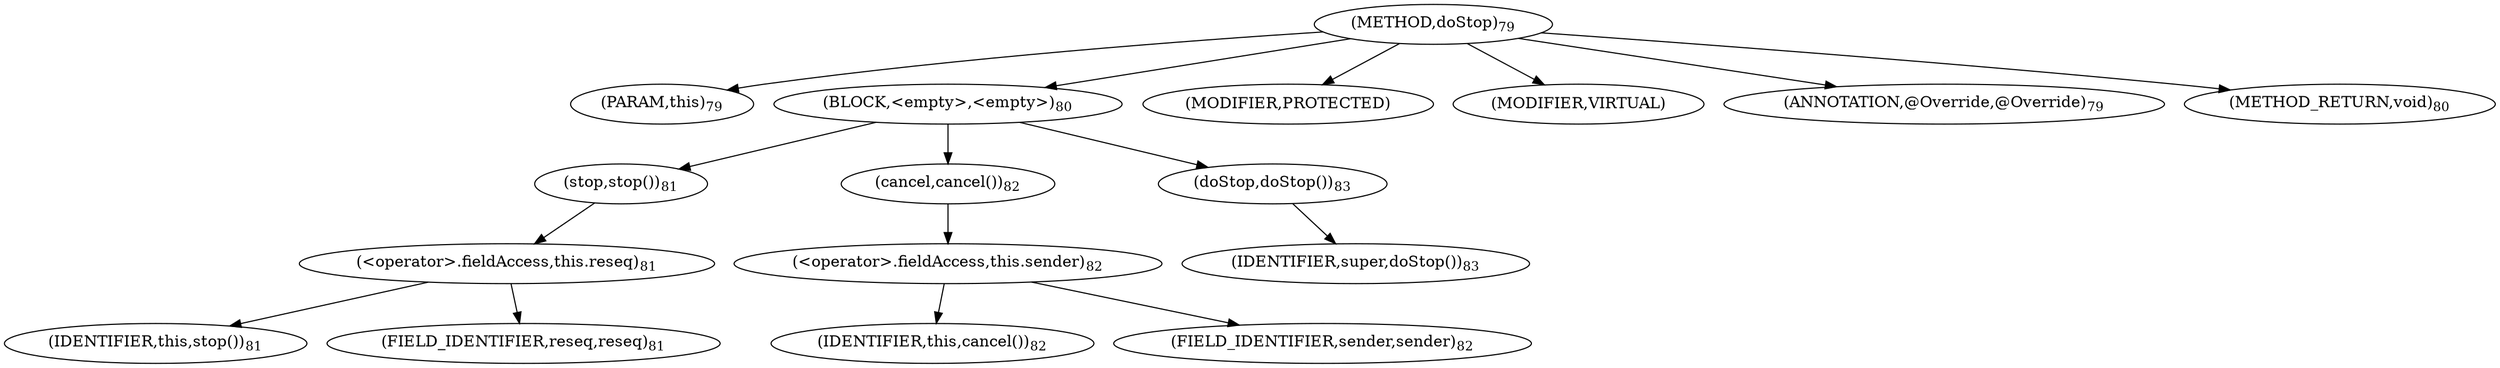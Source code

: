 digraph "doStop" {  
"95" [label = <(METHOD,doStop)<SUB>79</SUB>> ]
"96" [label = <(PARAM,this)<SUB>79</SUB>> ]
"97" [label = <(BLOCK,&lt;empty&gt;,&lt;empty&gt;)<SUB>80</SUB>> ]
"98" [label = <(stop,stop())<SUB>81</SUB>> ]
"99" [label = <(&lt;operator&gt;.fieldAccess,this.reseq)<SUB>81</SUB>> ]
"100" [label = <(IDENTIFIER,this,stop())<SUB>81</SUB>> ]
"101" [label = <(FIELD_IDENTIFIER,reseq,reseq)<SUB>81</SUB>> ]
"102" [label = <(cancel,cancel())<SUB>82</SUB>> ]
"103" [label = <(&lt;operator&gt;.fieldAccess,this.sender)<SUB>82</SUB>> ]
"104" [label = <(IDENTIFIER,this,cancel())<SUB>82</SUB>> ]
"105" [label = <(FIELD_IDENTIFIER,sender,sender)<SUB>82</SUB>> ]
"106" [label = <(doStop,doStop())<SUB>83</SUB>> ]
"107" [label = <(IDENTIFIER,super,doStop())<SUB>83</SUB>> ]
"108" [label = <(MODIFIER,PROTECTED)> ]
"109" [label = <(MODIFIER,VIRTUAL)> ]
"110" [label = <(ANNOTATION,@Override,@Override)<SUB>79</SUB>> ]
"111" [label = <(METHOD_RETURN,void)<SUB>80</SUB>> ]
  "95" -> "96" 
  "95" -> "97" 
  "95" -> "108" 
  "95" -> "109" 
  "95" -> "110" 
  "95" -> "111" 
  "97" -> "98" 
  "97" -> "102" 
  "97" -> "106" 
  "98" -> "99" 
  "99" -> "100" 
  "99" -> "101" 
  "102" -> "103" 
  "103" -> "104" 
  "103" -> "105" 
  "106" -> "107" 
}
